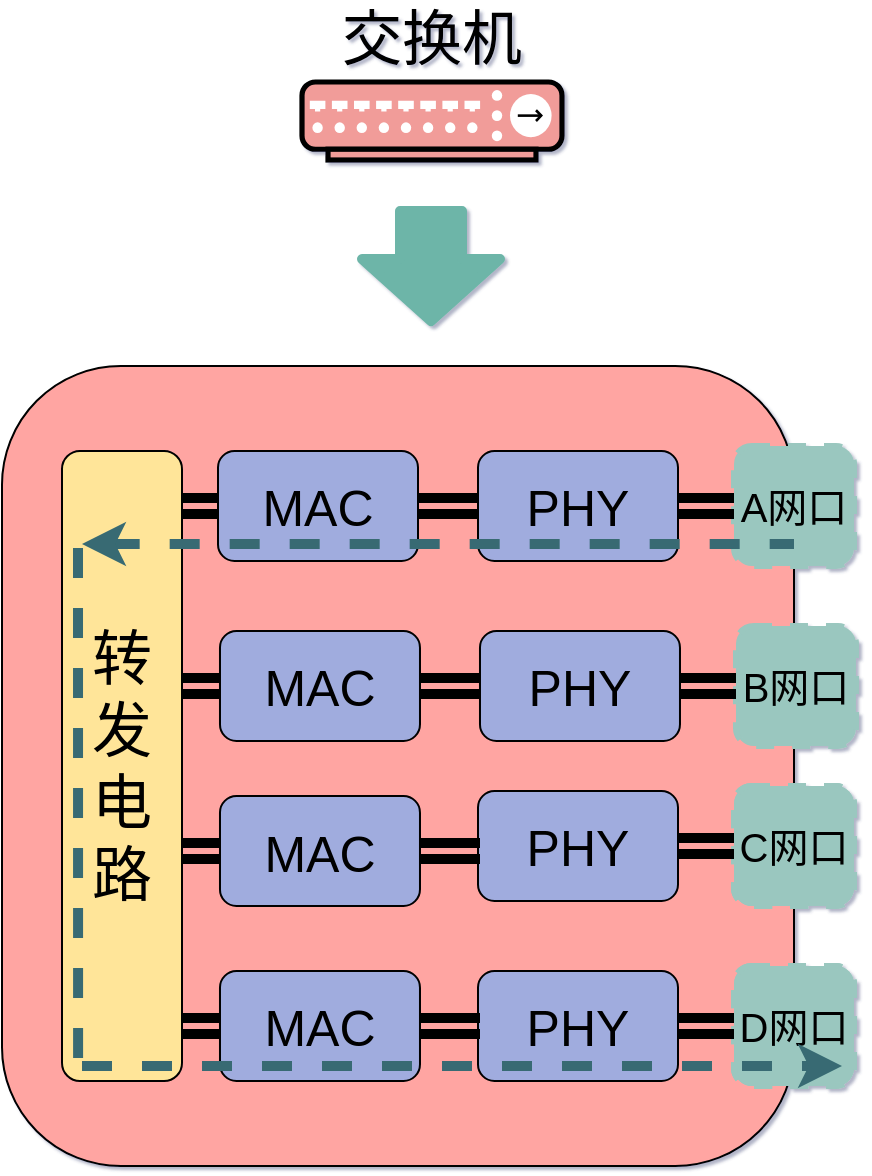 <mxfile version="21.6.9" type="github">
  <diagram id="3228e29e-7158-1315-38df-8450db1d8a1d" name="Page-1">
    <mxGraphModel dx="1906" dy="757" grid="1" gridSize="10" guides="1" tooltips="1" connect="1" arrows="1" fold="1" page="1" pageScale="1" pageWidth="600" pageHeight="200" background="#ffffff" math="0" shadow="1">
      <root>
        <mxCell id="0" />
        <mxCell id="1" parent="0" />
        <mxCell id="2FnHlDQc3e_-eUdSoOCG-1" value="" style="rounded=1;whiteSpace=wrap;html=1;fillColor=#FFA5A2;" parent="1" vertex="1">
          <mxGeometry x="-513" y="190" width="396" height="400" as="geometry" />
        </mxCell>
        <mxCell id="2Wd3UBVozqNLlvINTNh1-9" style="edgeStyle=orthogonalEdgeStyle;rounded=0;orthogonalLoop=1;jettySize=auto;html=1;exitX=0;exitY=0.5;exitDx=0;exitDy=0;endArrow=none;endFill=0;shape=link;strokeWidth=5;" parent="1" source="2Wd3UBVozqNLlvINTNh1-5" edge="1">
          <mxGeometry relative="1" as="geometry">
            <mxPoint x="-430" y="260" as="targetPoint" />
          </mxGeometry>
        </mxCell>
        <mxCell id="2Wd3UBVozqNLlvINTNh1-5" value="&lt;font style=&quot;font-size: 25px&quot;&gt;MAC&lt;/font&gt;" style="rounded=1;whiteSpace=wrap;html=1;fillColor=#A0ACDE;" parent="1" vertex="1">
          <mxGeometry x="-405" y="232.5" width="100" height="55" as="geometry" />
        </mxCell>
        <mxCell id="fYc7Ru6buci-YKz5Eo-_-1" value="" style="fontColor=#0066CC;verticalAlign=top;verticalLabelPosition=bottom;labelPosition=center;align=center;html=1;outlineConnect=0;gradientColor=none;gradientDirection=north;strokeWidth=2;shape=mxgraph.networks.hub;fillColor=#F19C99;" parent="1" vertex="1">
          <mxGeometry x="-363" y="48" width="130" height="39" as="geometry" />
        </mxCell>
        <mxCell id="fYc7Ru6buci-YKz5Eo-_-4" value="&lt;span style=&quot;font-size: 30px&quot;&gt;交换机&lt;/span&gt;" style="text;html=1;strokeColor=none;fillColor=none;align=center;verticalAlign=middle;whiteSpace=wrap;rounded=0;" parent="1" vertex="1">
          <mxGeometry x="-348" y="10" width="100" height="31" as="geometry" />
        </mxCell>
        <mxCell id="2FnHlDQc3e_-eUdSoOCG-2" value="&lt;font style=&quot;font-size: 20px&quot;&gt;A网口&lt;/font&gt;" style="rounded=1;whiteSpace=wrap;html=1;fillColor=#9AC7BF;strokeColor=#9AC7BF;dashed=1;strokeWidth=3;" parent="1" vertex="1">
          <mxGeometry x="-147" y="230" width="60" height="60" as="geometry" />
        </mxCell>
        <mxCell id="2FnHlDQc3e_-eUdSoOCG-4" value="" style="rounded=1;whiteSpace=wrap;html=1;fillColor=#9AC7BF;strokeColor=#9AC7BF;strokeWidth=3;dashed=1;" parent="1" vertex="1">
          <mxGeometry x="-147" y="400" width="60" height="60" as="geometry" />
        </mxCell>
        <mxCell id="2FnHlDQc3e_-eUdSoOCG-5" value="" style="rounded=1;whiteSpace=wrap;html=1;fillColor=#9AC7BF;strokeColor=#9AC7BF;strokeWidth=3;dashed=1;" parent="1" vertex="1">
          <mxGeometry x="-147" y="490" width="60" height="60" as="geometry" />
        </mxCell>
        <mxCell id="2FnHlDQc3e_-eUdSoOCG-10" style="edgeStyle=orthogonalEdgeStyle;rounded=0;orthogonalLoop=1;jettySize=auto;html=1;exitX=1;exitY=0.5;exitDx=0;exitDy=0;entryX=0;entryY=0.5;entryDx=0;entryDy=0;endArrow=none;endFill=0;strokeWidth=5;shape=link;" parent="1" source="2FnHlDQc3e_-eUdSoOCG-7" target="2FnHlDQc3e_-eUdSoOCG-2" edge="1">
          <mxGeometry relative="1" as="geometry" />
        </mxCell>
        <mxCell id="2Wd3UBVozqNLlvINTNh1-8" style="edgeStyle=orthogonalEdgeStyle;rounded=0;orthogonalLoop=1;jettySize=auto;html=1;exitX=0;exitY=0.5;exitDx=0;exitDy=0;entryX=1;entryY=0.5;entryDx=0;entryDy=0;endArrow=none;endFill=0;strokeWidth=5;shape=link;" parent="1" source="2FnHlDQc3e_-eUdSoOCG-7" target="2Wd3UBVozqNLlvINTNh1-5" edge="1">
          <mxGeometry relative="1" as="geometry" />
        </mxCell>
        <mxCell id="2FnHlDQc3e_-eUdSoOCG-7" value="&lt;font style=&quot;font-size: 25px&quot;&gt;PHY&lt;/font&gt;" style="rounded=1;whiteSpace=wrap;html=1;fillColor=#A0ACDE;" parent="1" vertex="1">
          <mxGeometry x="-275" y="232.5" width="100" height="55" as="geometry" />
        </mxCell>
        <mxCell id="2FnHlDQc3e_-eUdSoOCG-12" value="&lt;span style=&quot;font-size: 20px&quot;&gt;B网口&lt;/span&gt;" style="rounded=1;whiteSpace=wrap;html=1;fillColor=#9AC7BF;strokeWidth=3;dashed=1;strokeColor=#9AC7BF;" parent="1" vertex="1">
          <mxGeometry x="-146.01" y="320" width="60" height="60" as="geometry" />
        </mxCell>
        <mxCell id="2FnHlDQc3e_-eUdSoOCG-13" style="edgeStyle=orthogonalEdgeStyle;rounded=0;orthogonalLoop=1;jettySize=auto;html=1;exitX=1;exitY=0.5;exitDx=0;exitDy=0;entryX=0;entryY=0.5;entryDx=0;entryDy=0;endArrow=none;endFill=0;strokeWidth=5;shape=link;" parent="1" source="2FnHlDQc3e_-eUdSoOCG-15" target="2FnHlDQc3e_-eUdSoOCG-12" edge="1">
          <mxGeometry relative="1" as="geometry" />
        </mxCell>
        <mxCell id="2FnHlDQc3e_-eUdSoOCG-15" value="&lt;font style=&quot;font-size: 25px&quot;&gt;PHY&lt;/font&gt;" style="rounded=1;whiteSpace=wrap;html=1;fillColor=#A0ACDE;" parent="1" vertex="1">
          <mxGeometry x="-274.01" y="322.5" width="100" height="55" as="geometry" />
        </mxCell>
        <mxCell id="2FnHlDQc3e_-eUdSoOCG-16" value="&lt;span style=&quot;font-size: 20px&quot;&gt;C网口&lt;/span&gt;" style="rounded=1;whiteSpace=wrap;html=1;fillColor=#9AC7BF;strokeColor=#9AC7BF;strokeWidth=3;dashed=1;" parent="1" vertex="1">
          <mxGeometry x="-147" y="400" width="60" height="60" as="geometry" />
        </mxCell>
        <mxCell id="2FnHlDQc3e_-eUdSoOCG-17" style="edgeStyle=orthogonalEdgeStyle;rounded=0;orthogonalLoop=1;jettySize=auto;html=1;exitX=1;exitY=0.5;exitDx=0;exitDy=0;entryX=0;entryY=0.5;entryDx=0;entryDy=0;endArrow=none;endFill=0;strokeWidth=5;shape=link;" parent="1" source="2FnHlDQc3e_-eUdSoOCG-19" target="2FnHlDQc3e_-eUdSoOCG-16" edge="1">
          <mxGeometry relative="1" as="geometry" />
        </mxCell>
        <mxCell id="2FnHlDQc3e_-eUdSoOCG-19" value="&lt;font style=&quot;font-size: 25px&quot;&gt;PHY&lt;/font&gt;" style="rounded=1;whiteSpace=wrap;html=1;fillColor=#A0ACDE;" parent="1" vertex="1">
          <mxGeometry x="-275" y="402.5" width="100" height="55" as="geometry" />
        </mxCell>
        <mxCell id="2FnHlDQc3e_-eUdSoOCG-20" value="&lt;span style=&quot;font-size: 20px&quot;&gt;D网口&lt;/span&gt;" style="rounded=1;whiteSpace=wrap;html=1;fillColor=#9AC7BF;strokeColor=#9AC7BF;strokeWidth=3;dashed=1;" parent="1" vertex="1">
          <mxGeometry x="-147" y="490" width="60" height="60" as="geometry" />
        </mxCell>
        <mxCell id="2FnHlDQc3e_-eUdSoOCG-21" style="edgeStyle=orthogonalEdgeStyle;rounded=0;orthogonalLoop=1;jettySize=auto;html=1;exitX=1;exitY=0.5;exitDx=0;exitDy=0;entryX=0;entryY=0.5;entryDx=0;entryDy=0;endArrow=none;endFill=0;strokeWidth=5;shape=link;" parent="1" source="2FnHlDQc3e_-eUdSoOCG-23" target="2FnHlDQc3e_-eUdSoOCG-20" edge="1">
          <mxGeometry relative="1" as="geometry" />
        </mxCell>
        <mxCell id="2FnHlDQc3e_-eUdSoOCG-23" value="&lt;font style=&quot;font-size: 25px&quot;&gt;PHY&lt;/font&gt;" style="rounded=1;whiteSpace=wrap;html=1;fillColor=#A0ACDE;" parent="1" vertex="1">
          <mxGeometry x="-275" y="492.5" width="100" height="55" as="geometry" />
        </mxCell>
        <mxCell id="2FnHlDQc3e_-eUdSoOCG-25" value="" style="shape=flexArrow;endArrow=classic;html=1;strokeWidth=5;endWidth=33;endSize=8.67;width=27;strokeColor=#6DB5A8;fillColor=#6DB5A8;" parent="1" edge="1">
          <mxGeometry width="50" height="50" relative="1" as="geometry">
            <mxPoint x="-298.5" y="110" as="sourcePoint" />
            <mxPoint x="-298.5" y="170" as="targetPoint" />
          </mxGeometry>
        </mxCell>
        <mxCell id="2Wd3UBVozqNLlvINTNh1-14" style="edgeStyle=orthogonalEdgeStyle;rounded=0;orthogonalLoop=1;jettySize=auto;html=1;exitX=0;exitY=0.5;exitDx=0;exitDy=0;endArrow=none;endFill=0;shape=link;strokeWidth=5;" parent="1" source="2Wd3UBVozqNLlvINTNh1-15" edge="1">
          <mxGeometry relative="1" as="geometry">
            <mxPoint x="-429.01" y="350" as="targetPoint" />
          </mxGeometry>
        </mxCell>
        <mxCell id="2Wd3UBVozqNLlvINTNh1-15" value="&lt;font style=&quot;font-size: 25px&quot;&gt;MAC&lt;/font&gt;" style="rounded=1;whiteSpace=wrap;html=1;fillColor=#A0ACDE;" parent="1" vertex="1">
          <mxGeometry x="-404.01" y="322.5" width="100" height="55" as="geometry" />
        </mxCell>
        <mxCell id="2Wd3UBVozqNLlvINTNh1-16" style="edgeStyle=orthogonalEdgeStyle;rounded=0;orthogonalLoop=1;jettySize=auto;html=1;exitX=0;exitY=0.5;exitDx=0;exitDy=0;entryX=1;entryY=0.5;entryDx=0;entryDy=0;endArrow=none;endFill=0;strokeWidth=5;shape=link;" parent="1" target="2Wd3UBVozqNLlvINTNh1-15" edge="1">
          <mxGeometry relative="1" as="geometry">
            <mxPoint x="-274.01" y="350" as="sourcePoint" />
          </mxGeometry>
        </mxCell>
        <mxCell id="2Wd3UBVozqNLlvINTNh1-20" style="edgeStyle=orthogonalEdgeStyle;rounded=0;orthogonalLoop=1;jettySize=auto;html=1;exitX=0;exitY=0.5;exitDx=0;exitDy=0;endArrow=none;endFill=0;shape=link;strokeWidth=5;" parent="1" source="2Wd3UBVozqNLlvINTNh1-21" edge="1">
          <mxGeometry relative="1" as="geometry">
            <mxPoint x="-429.01" y="432.5" as="targetPoint" />
          </mxGeometry>
        </mxCell>
        <mxCell id="2Wd3UBVozqNLlvINTNh1-21" value="&lt;font style=&quot;font-size: 25px&quot;&gt;MAC&lt;/font&gt;" style="rounded=1;whiteSpace=wrap;html=1;fillColor=#A0ACDE;" parent="1" vertex="1">
          <mxGeometry x="-404.01" y="405" width="100" height="55" as="geometry" />
        </mxCell>
        <mxCell id="2Wd3UBVozqNLlvINTNh1-22" style="edgeStyle=orthogonalEdgeStyle;rounded=0;orthogonalLoop=1;jettySize=auto;html=1;exitX=0;exitY=0.5;exitDx=0;exitDy=0;entryX=1;entryY=0.5;entryDx=0;entryDy=0;endArrow=none;endFill=0;strokeWidth=5;shape=link;" parent="1" target="2Wd3UBVozqNLlvINTNh1-21" edge="1">
          <mxGeometry relative="1" as="geometry">
            <mxPoint x="-274.01" y="432.5" as="sourcePoint" />
          </mxGeometry>
        </mxCell>
        <mxCell id="2Wd3UBVozqNLlvINTNh1-25" style="edgeStyle=orthogonalEdgeStyle;rounded=0;orthogonalLoop=1;jettySize=auto;html=1;exitX=0;exitY=0.5;exitDx=0;exitDy=0;endArrow=none;endFill=0;shape=link;strokeWidth=5;" parent="1" source="2Wd3UBVozqNLlvINTNh1-26" edge="1">
          <mxGeometry relative="1" as="geometry">
            <mxPoint x="-429.01" y="520" as="targetPoint" />
          </mxGeometry>
        </mxCell>
        <mxCell id="2Wd3UBVozqNLlvINTNh1-26" value="&lt;font style=&quot;font-size: 25px&quot;&gt;MAC&lt;/font&gt;" style="rounded=1;whiteSpace=wrap;html=1;fillColor=#A0ACDE;" parent="1" vertex="1">
          <mxGeometry x="-404.01" y="492.5" width="100" height="55" as="geometry" />
        </mxCell>
        <mxCell id="2Wd3UBVozqNLlvINTNh1-27" style="edgeStyle=orthogonalEdgeStyle;rounded=0;orthogonalLoop=1;jettySize=auto;html=1;exitX=0;exitY=0.5;exitDx=0;exitDy=0;entryX=1;entryY=0.5;entryDx=0;entryDy=0;endArrow=none;endFill=0;strokeWidth=5;shape=link;" parent="1" target="2Wd3UBVozqNLlvINTNh1-26" edge="1">
          <mxGeometry relative="1" as="geometry">
            <mxPoint x="-274.01" y="520" as="sourcePoint" />
          </mxGeometry>
        </mxCell>
        <mxCell id="2FnHlDQc3e_-eUdSoOCG-6" value="&lt;span style=&quot;font-size: 30px&quot;&gt;转发电路&lt;/span&gt;" style="rounded=1;whiteSpace=wrap;html=1;fillColor=#FFE599;" parent="1" vertex="1">
          <mxGeometry x="-483" y="232.5" width="60" height="315" as="geometry" />
        </mxCell>
        <mxCell id="z5WVHUyE9Uxdyr6KfAr9-1" value="" style="endArrow=none;dashed=1;html=1;strokeWidth=5;fillColor=#6DB5A8;startArrow=classic;startFill=1;strokeColor=#376B73;" edge="1" parent="1">
          <mxGeometry width="50" height="50" relative="1" as="geometry">
            <mxPoint x="-473" y="279" as="sourcePoint" />
            <mxPoint x="-117" y="279" as="targetPoint" />
          </mxGeometry>
        </mxCell>
        <mxCell id="2FnHlDQc3e_-eUdSoOCG-29" value="" style="endArrow=none;dashed=1;html=1;strokeWidth=5;fillColor=#6DB5A8;strokeColor=#376B73;exitX=0.174;exitY=0.875;exitDx=0;exitDy=0;exitPerimeter=0;" parent="1" edge="1">
          <mxGeometry width="50" height="50" relative="1" as="geometry">
            <mxPoint x="-474.95" y="536" as="sourcePoint" />
            <mxPoint x="-475" y="270" as="targetPoint" />
          </mxGeometry>
        </mxCell>
        <mxCell id="2FnHlDQc3e_-eUdSoOCG-32" value="" style="endArrow=classic;dashed=1;html=1;strokeWidth=5;fillColor=#6DB5A8;startArrow=none;startFill=0;endFill=1;strokeColor=#376B73;" parent="1" edge="1">
          <mxGeometry width="50" height="50" relative="1" as="geometry">
            <mxPoint x="-473" y="540" as="sourcePoint" />
            <mxPoint x="-93" y="540" as="targetPoint" />
          </mxGeometry>
        </mxCell>
      </root>
    </mxGraphModel>
  </diagram>
</mxfile>
